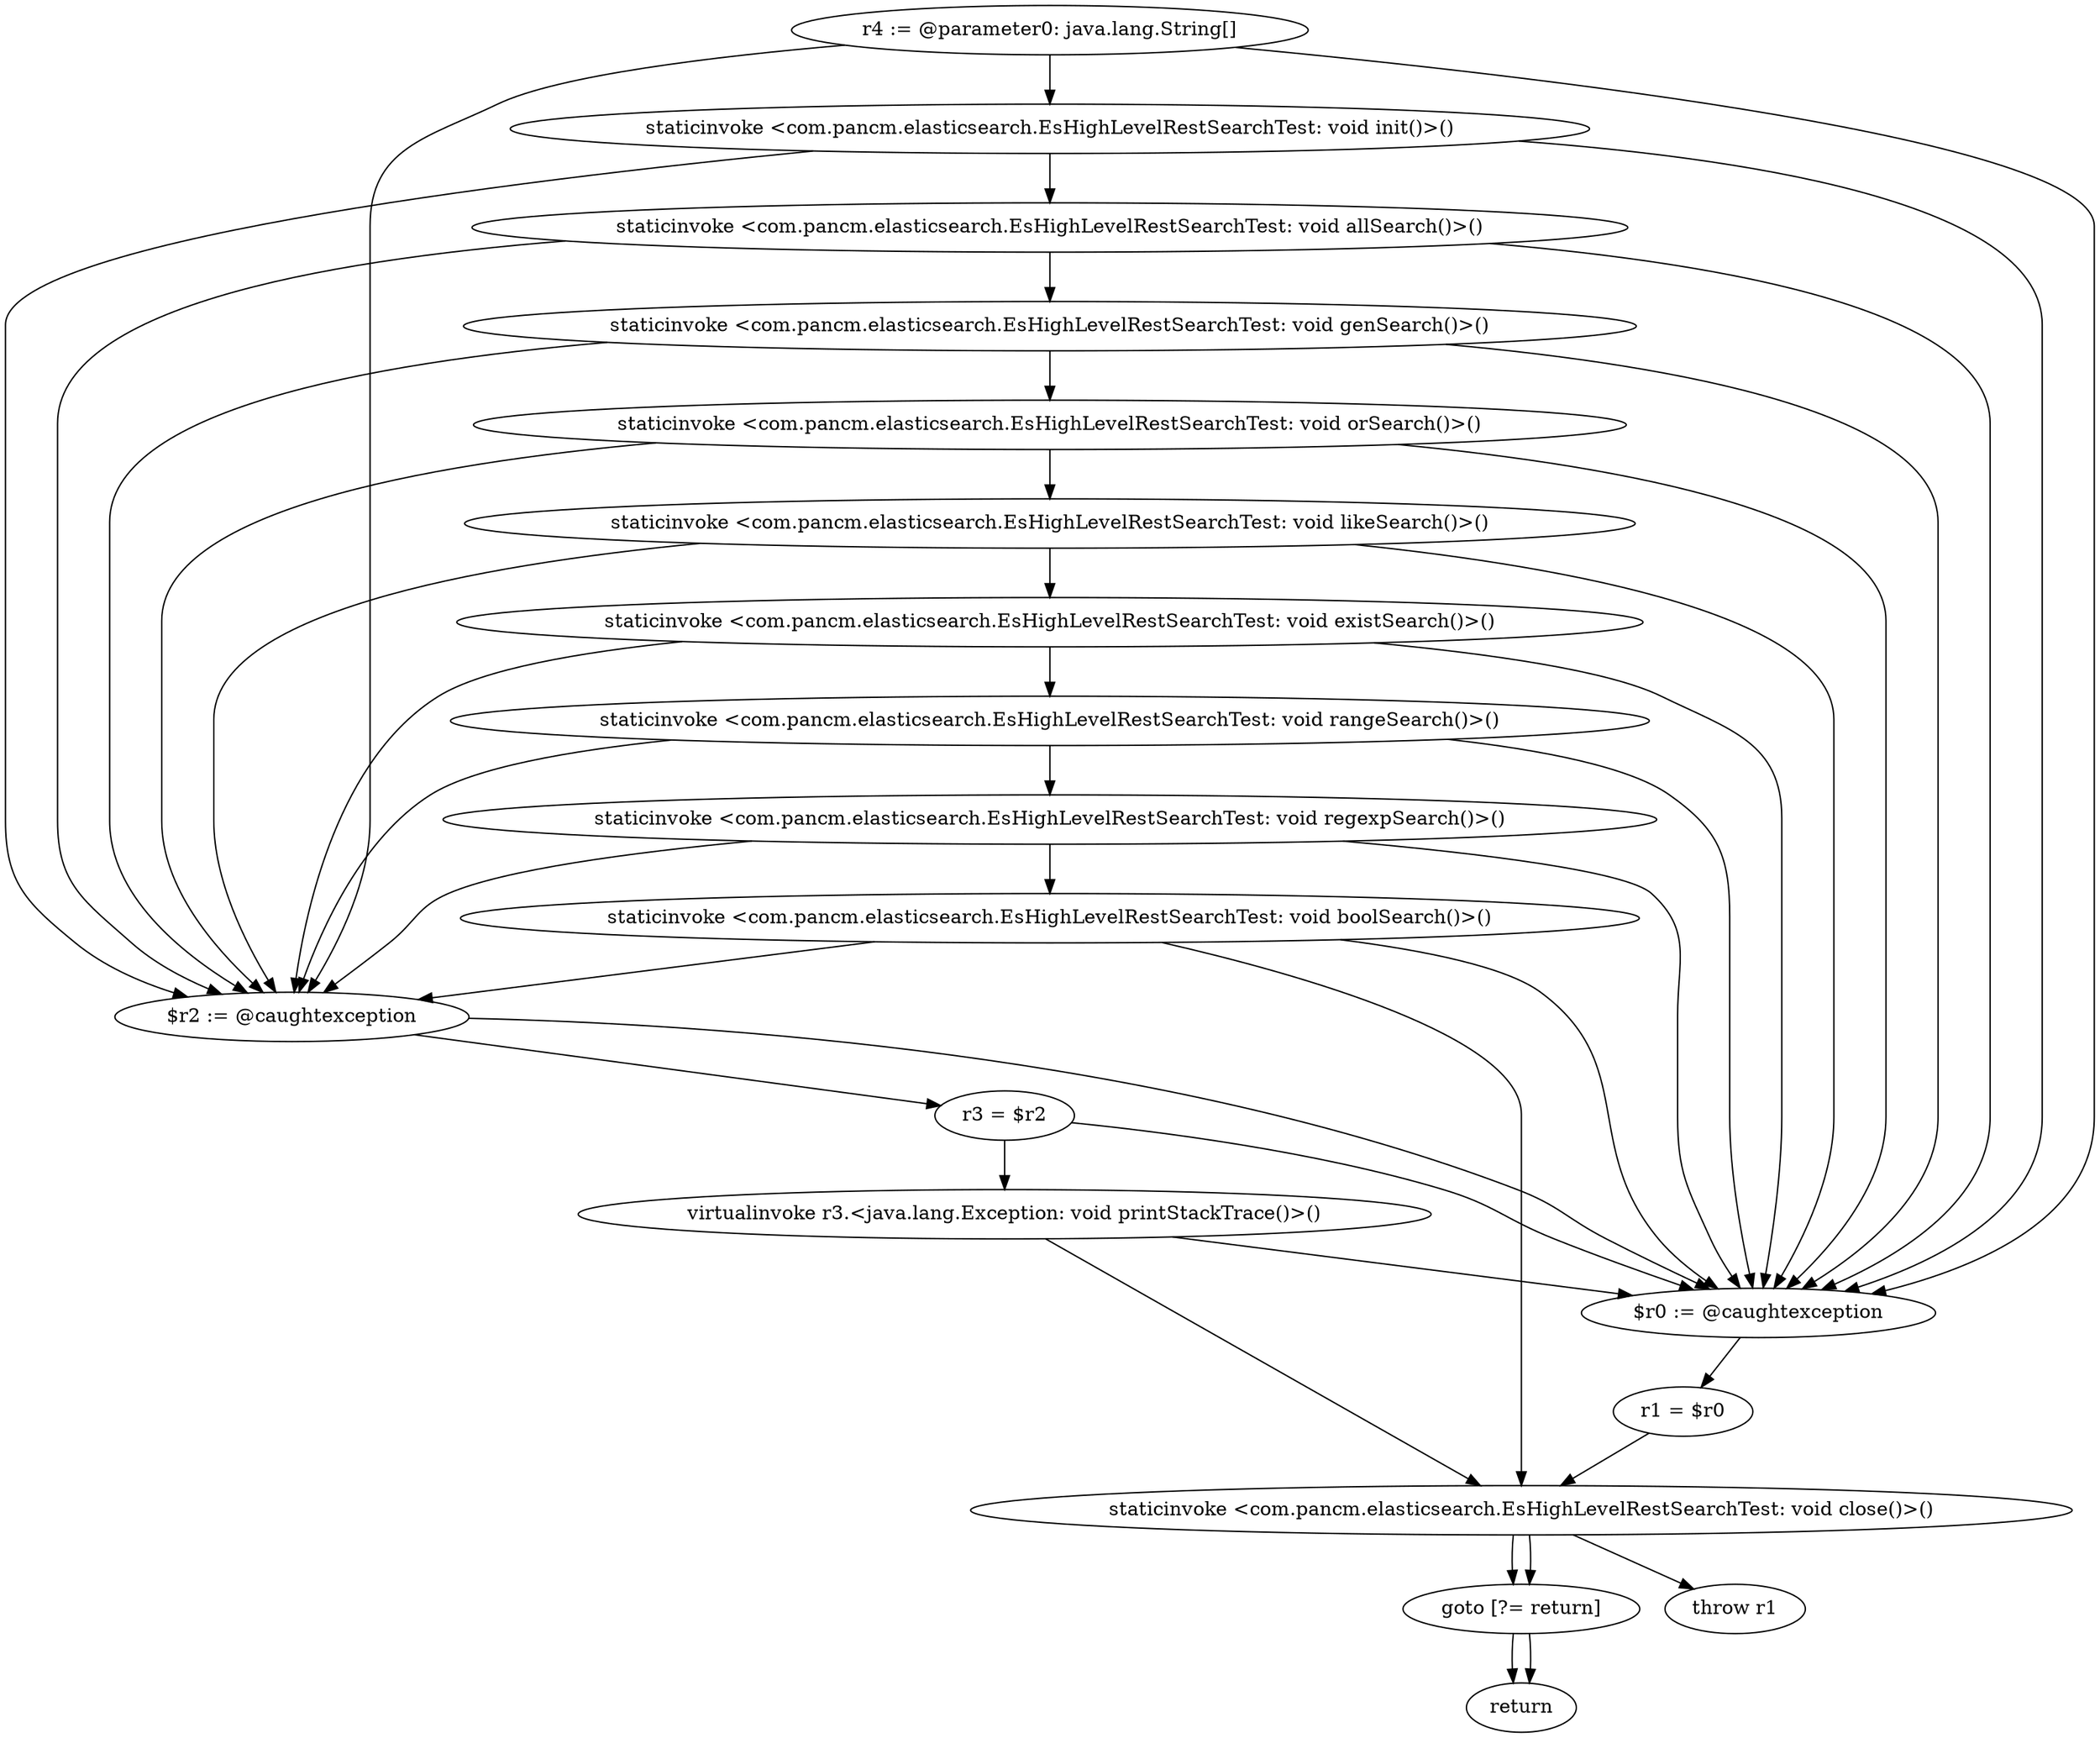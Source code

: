digraph "unitGraph" {
    "r4 := @parameter0: java.lang.String[]"
    "staticinvoke <com.pancm.elasticsearch.EsHighLevelRestSearchTest: void init()>()"
    "staticinvoke <com.pancm.elasticsearch.EsHighLevelRestSearchTest: void allSearch()>()"
    "staticinvoke <com.pancm.elasticsearch.EsHighLevelRestSearchTest: void genSearch()>()"
    "staticinvoke <com.pancm.elasticsearch.EsHighLevelRestSearchTest: void orSearch()>()"
    "staticinvoke <com.pancm.elasticsearch.EsHighLevelRestSearchTest: void likeSearch()>()"
    "staticinvoke <com.pancm.elasticsearch.EsHighLevelRestSearchTest: void existSearch()>()"
    "staticinvoke <com.pancm.elasticsearch.EsHighLevelRestSearchTest: void rangeSearch()>()"
    "staticinvoke <com.pancm.elasticsearch.EsHighLevelRestSearchTest: void regexpSearch()>()"
    "staticinvoke <com.pancm.elasticsearch.EsHighLevelRestSearchTest: void boolSearch()>()"
    "staticinvoke <com.pancm.elasticsearch.EsHighLevelRestSearchTest: void close()>()"
    "goto [?= return]"
    "$r2 := @caughtexception"
    "r3 = $r2"
    "virtualinvoke r3.<java.lang.Exception: void printStackTrace()>()"
    "$r0 := @caughtexception"
    "r1 = $r0"
    "throw r1"
    "return"
    "r4 := @parameter0: java.lang.String[]"->"$r2 := @caughtexception";
    "r4 := @parameter0: java.lang.String[]"->"$r0 := @caughtexception";
    "r4 := @parameter0: java.lang.String[]"->"staticinvoke <com.pancm.elasticsearch.EsHighLevelRestSearchTest: void init()>()";
    "staticinvoke <com.pancm.elasticsearch.EsHighLevelRestSearchTest: void init()>()"->"$r2 := @caughtexception";
    "staticinvoke <com.pancm.elasticsearch.EsHighLevelRestSearchTest: void init()>()"->"$r0 := @caughtexception";
    "staticinvoke <com.pancm.elasticsearch.EsHighLevelRestSearchTest: void init()>()"->"staticinvoke <com.pancm.elasticsearch.EsHighLevelRestSearchTest: void allSearch()>()";
    "staticinvoke <com.pancm.elasticsearch.EsHighLevelRestSearchTest: void allSearch()>()"->"$r2 := @caughtexception";
    "staticinvoke <com.pancm.elasticsearch.EsHighLevelRestSearchTest: void allSearch()>()"->"$r0 := @caughtexception";
    "staticinvoke <com.pancm.elasticsearch.EsHighLevelRestSearchTest: void allSearch()>()"->"staticinvoke <com.pancm.elasticsearch.EsHighLevelRestSearchTest: void genSearch()>()";
    "staticinvoke <com.pancm.elasticsearch.EsHighLevelRestSearchTest: void genSearch()>()"->"$r2 := @caughtexception";
    "staticinvoke <com.pancm.elasticsearch.EsHighLevelRestSearchTest: void genSearch()>()"->"$r0 := @caughtexception";
    "staticinvoke <com.pancm.elasticsearch.EsHighLevelRestSearchTest: void genSearch()>()"->"staticinvoke <com.pancm.elasticsearch.EsHighLevelRestSearchTest: void orSearch()>()";
    "staticinvoke <com.pancm.elasticsearch.EsHighLevelRestSearchTest: void orSearch()>()"->"$r2 := @caughtexception";
    "staticinvoke <com.pancm.elasticsearch.EsHighLevelRestSearchTest: void orSearch()>()"->"$r0 := @caughtexception";
    "staticinvoke <com.pancm.elasticsearch.EsHighLevelRestSearchTest: void orSearch()>()"->"staticinvoke <com.pancm.elasticsearch.EsHighLevelRestSearchTest: void likeSearch()>()";
    "staticinvoke <com.pancm.elasticsearch.EsHighLevelRestSearchTest: void likeSearch()>()"->"$r2 := @caughtexception";
    "staticinvoke <com.pancm.elasticsearch.EsHighLevelRestSearchTest: void likeSearch()>()"->"$r0 := @caughtexception";
    "staticinvoke <com.pancm.elasticsearch.EsHighLevelRestSearchTest: void likeSearch()>()"->"staticinvoke <com.pancm.elasticsearch.EsHighLevelRestSearchTest: void existSearch()>()";
    "staticinvoke <com.pancm.elasticsearch.EsHighLevelRestSearchTest: void existSearch()>()"->"$r2 := @caughtexception";
    "staticinvoke <com.pancm.elasticsearch.EsHighLevelRestSearchTest: void existSearch()>()"->"$r0 := @caughtexception";
    "staticinvoke <com.pancm.elasticsearch.EsHighLevelRestSearchTest: void existSearch()>()"->"staticinvoke <com.pancm.elasticsearch.EsHighLevelRestSearchTest: void rangeSearch()>()";
    "staticinvoke <com.pancm.elasticsearch.EsHighLevelRestSearchTest: void rangeSearch()>()"->"$r2 := @caughtexception";
    "staticinvoke <com.pancm.elasticsearch.EsHighLevelRestSearchTest: void rangeSearch()>()"->"$r0 := @caughtexception";
    "staticinvoke <com.pancm.elasticsearch.EsHighLevelRestSearchTest: void rangeSearch()>()"->"staticinvoke <com.pancm.elasticsearch.EsHighLevelRestSearchTest: void regexpSearch()>()";
    "staticinvoke <com.pancm.elasticsearch.EsHighLevelRestSearchTest: void regexpSearch()>()"->"$r2 := @caughtexception";
    "staticinvoke <com.pancm.elasticsearch.EsHighLevelRestSearchTest: void regexpSearch()>()"->"$r0 := @caughtexception";
    "staticinvoke <com.pancm.elasticsearch.EsHighLevelRestSearchTest: void regexpSearch()>()"->"staticinvoke <com.pancm.elasticsearch.EsHighLevelRestSearchTest: void boolSearch()>()";
    "staticinvoke <com.pancm.elasticsearch.EsHighLevelRestSearchTest: void boolSearch()>()"->"$r2 := @caughtexception";
    "staticinvoke <com.pancm.elasticsearch.EsHighLevelRestSearchTest: void boolSearch()>()"->"$r0 := @caughtexception";
    "staticinvoke <com.pancm.elasticsearch.EsHighLevelRestSearchTest: void boolSearch()>()"->"staticinvoke <com.pancm.elasticsearch.EsHighLevelRestSearchTest: void close()>()";
    "staticinvoke <com.pancm.elasticsearch.EsHighLevelRestSearchTest: void close()>()"->"goto [?= return]";
    "goto [?= return]"->"return";
    "$r2 := @caughtexception"->"r3 = $r2";
    "$r2 := @caughtexception"->"$r0 := @caughtexception";
    "r3 = $r2"->"virtualinvoke r3.<java.lang.Exception: void printStackTrace()>()";
    "r3 = $r2"->"$r0 := @caughtexception";
    "virtualinvoke r3.<java.lang.Exception: void printStackTrace()>()"->"staticinvoke <com.pancm.elasticsearch.EsHighLevelRestSearchTest: void close()>()";
    "virtualinvoke r3.<java.lang.Exception: void printStackTrace()>()"->"$r0 := @caughtexception";
    "staticinvoke <com.pancm.elasticsearch.EsHighLevelRestSearchTest: void close()>()"->"goto [?= return]";
    "goto [?= return]"->"return";
    "$r0 := @caughtexception"->"r1 = $r0";
    "r1 = $r0"->"staticinvoke <com.pancm.elasticsearch.EsHighLevelRestSearchTest: void close()>()";
    "staticinvoke <com.pancm.elasticsearch.EsHighLevelRestSearchTest: void close()>()"->"throw r1";
}
